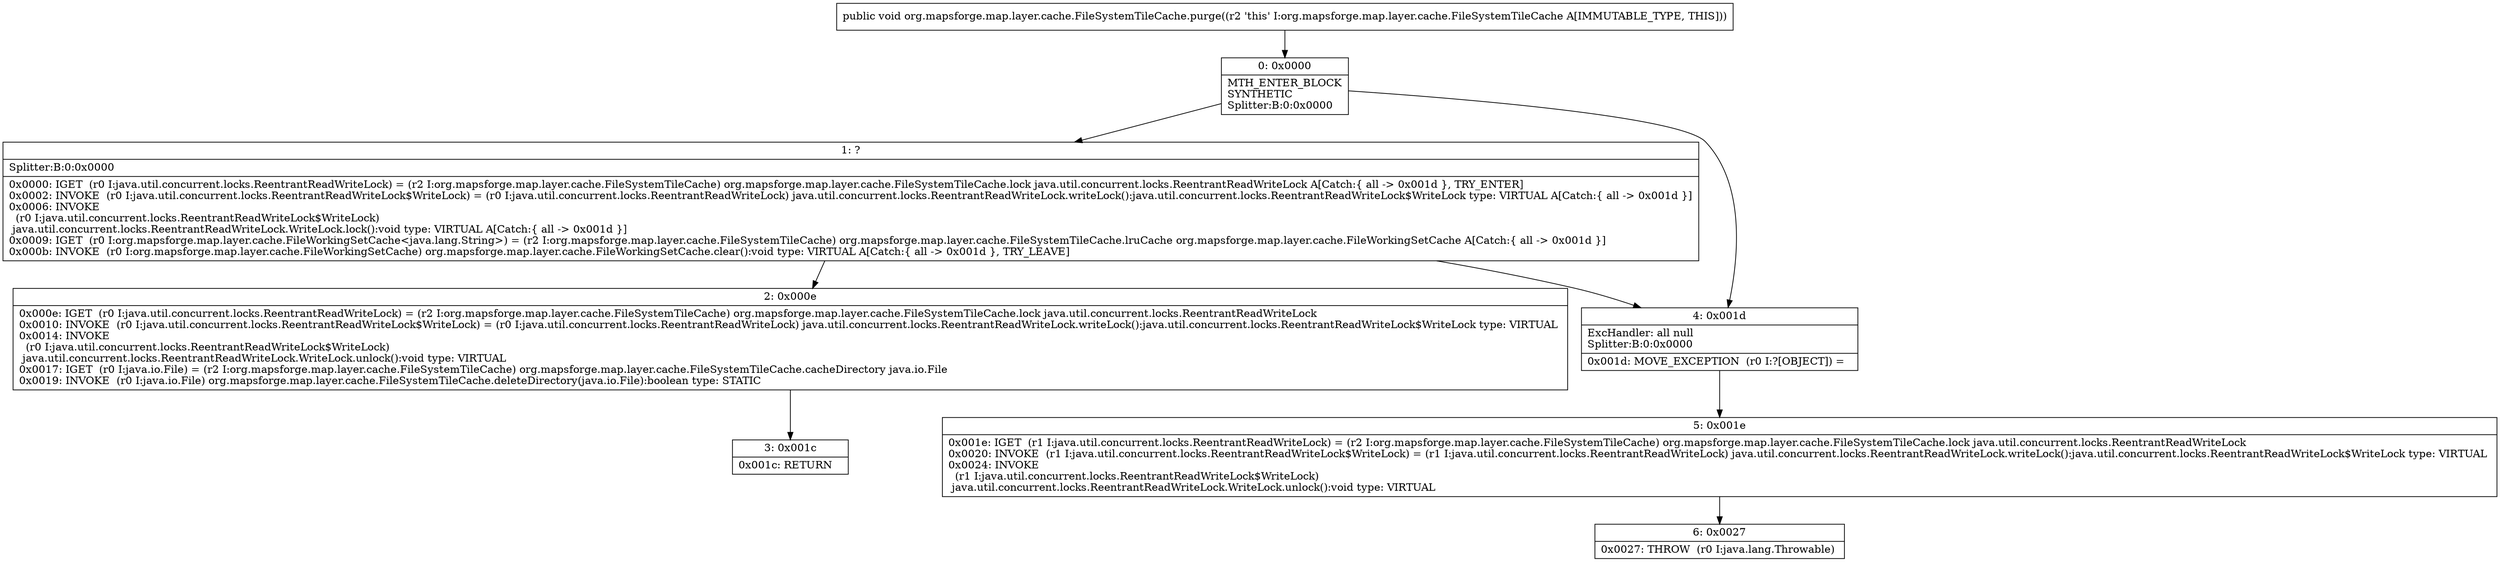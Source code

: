 digraph "CFG fororg.mapsforge.map.layer.cache.FileSystemTileCache.purge()V" {
Node_0 [shape=record,label="{0\:\ 0x0000|MTH_ENTER_BLOCK\lSYNTHETIC\lSplitter:B:0:0x0000\l}"];
Node_1 [shape=record,label="{1\:\ ?|Splitter:B:0:0x0000\l|0x0000: IGET  (r0 I:java.util.concurrent.locks.ReentrantReadWriteLock) = (r2 I:org.mapsforge.map.layer.cache.FileSystemTileCache) org.mapsforge.map.layer.cache.FileSystemTileCache.lock java.util.concurrent.locks.ReentrantReadWriteLock A[Catch:\{ all \-\> 0x001d \}, TRY_ENTER]\l0x0002: INVOKE  (r0 I:java.util.concurrent.locks.ReentrantReadWriteLock$WriteLock) = (r0 I:java.util.concurrent.locks.ReentrantReadWriteLock) java.util.concurrent.locks.ReentrantReadWriteLock.writeLock():java.util.concurrent.locks.ReentrantReadWriteLock$WriteLock type: VIRTUAL A[Catch:\{ all \-\> 0x001d \}]\l0x0006: INVOKE  \l  (r0 I:java.util.concurrent.locks.ReentrantReadWriteLock$WriteLock)\l java.util.concurrent.locks.ReentrantReadWriteLock.WriteLock.lock():void type: VIRTUAL A[Catch:\{ all \-\> 0x001d \}]\l0x0009: IGET  (r0 I:org.mapsforge.map.layer.cache.FileWorkingSetCache\<java.lang.String\>) = (r2 I:org.mapsforge.map.layer.cache.FileSystemTileCache) org.mapsforge.map.layer.cache.FileSystemTileCache.lruCache org.mapsforge.map.layer.cache.FileWorkingSetCache A[Catch:\{ all \-\> 0x001d \}]\l0x000b: INVOKE  (r0 I:org.mapsforge.map.layer.cache.FileWorkingSetCache) org.mapsforge.map.layer.cache.FileWorkingSetCache.clear():void type: VIRTUAL A[Catch:\{ all \-\> 0x001d \}, TRY_LEAVE]\l}"];
Node_2 [shape=record,label="{2\:\ 0x000e|0x000e: IGET  (r0 I:java.util.concurrent.locks.ReentrantReadWriteLock) = (r2 I:org.mapsforge.map.layer.cache.FileSystemTileCache) org.mapsforge.map.layer.cache.FileSystemTileCache.lock java.util.concurrent.locks.ReentrantReadWriteLock \l0x0010: INVOKE  (r0 I:java.util.concurrent.locks.ReentrantReadWriteLock$WriteLock) = (r0 I:java.util.concurrent.locks.ReentrantReadWriteLock) java.util.concurrent.locks.ReentrantReadWriteLock.writeLock():java.util.concurrent.locks.ReentrantReadWriteLock$WriteLock type: VIRTUAL \l0x0014: INVOKE  \l  (r0 I:java.util.concurrent.locks.ReentrantReadWriteLock$WriteLock)\l java.util.concurrent.locks.ReentrantReadWriteLock.WriteLock.unlock():void type: VIRTUAL \l0x0017: IGET  (r0 I:java.io.File) = (r2 I:org.mapsforge.map.layer.cache.FileSystemTileCache) org.mapsforge.map.layer.cache.FileSystemTileCache.cacheDirectory java.io.File \l0x0019: INVOKE  (r0 I:java.io.File) org.mapsforge.map.layer.cache.FileSystemTileCache.deleteDirectory(java.io.File):boolean type: STATIC \l}"];
Node_3 [shape=record,label="{3\:\ 0x001c|0x001c: RETURN   \l}"];
Node_4 [shape=record,label="{4\:\ 0x001d|ExcHandler: all null\lSplitter:B:0:0x0000\l|0x001d: MOVE_EXCEPTION  (r0 I:?[OBJECT]) =  \l}"];
Node_5 [shape=record,label="{5\:\ 0x001e|0x001e: IGET  (r1 I:java.util.concurrent.locks.ReentrantReadWriteLock) = (r2 I:org.mapsforge.map.layer.cache.FileSystemTileCache) org.mapsforge.map.layer.cache.FileSystemTileCache.lock java.util.concurrent.locks.ReentrantReadWriteLock \l0x0020: INVOKE  (r1 I:java.util.concurrent.locks.ReentrantReadWriteLock$WriteLock) = (r1 I:java.util.concurrent.locks.ReentrantReadWriteLock) java.util.concurrent.locks.ReentrantReadWriteLock.writeLock():java.util.concurrent.locks.ReentrantReadWriteLock$WriteLock type: VIRTUAL \l0x0024: INVOKE  \l  (r1 I:java.util.concurrent.locks.ReentrantReadWriteLock$WriteLock)\l java.util.concurrent.locks.ReentrantReadWriteLock.WriteLock.unlock():void type: VIRTUAL \l}"];
Node_6 [shape=record,label="{6\:\ 0x0027|0x0027: THROW  (r0 I:java.lang.Throwable) \l}"];
MethodNode[shape=record,label="{public void org.mapsforge.map.layer.cache.FileSystemTileCache.purge((r2 'this' I:org.mapsforge.map.layer.cache.FileSystemTileCache A[IMMUTABLE_TYPE, THIS])) }"];
MethodNode -> Node_0;
Node_0 -> Node_1;
Node_0 -> Node_4;
Node_1 -> Node_2;
Node_1 -> Node_4;
Node_2 -> Node_3;
Node_4 -> Node_5;
Node_5 -> Node_6;
}


